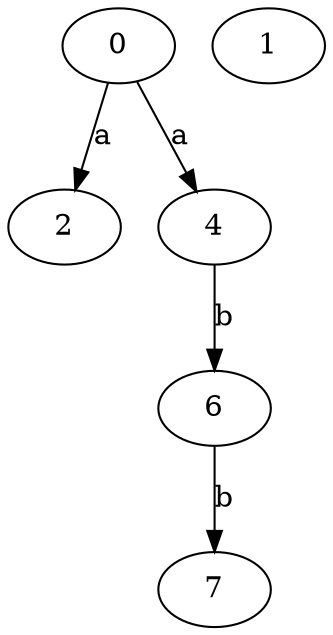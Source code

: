 strict digraph  {
2;
0;
4;
6;
1;
7;
0 -> 2  [label=a];
0 -> 4  [label=a];
4 -> 6  [label=b];
6 -> 7  [label=b];
}
